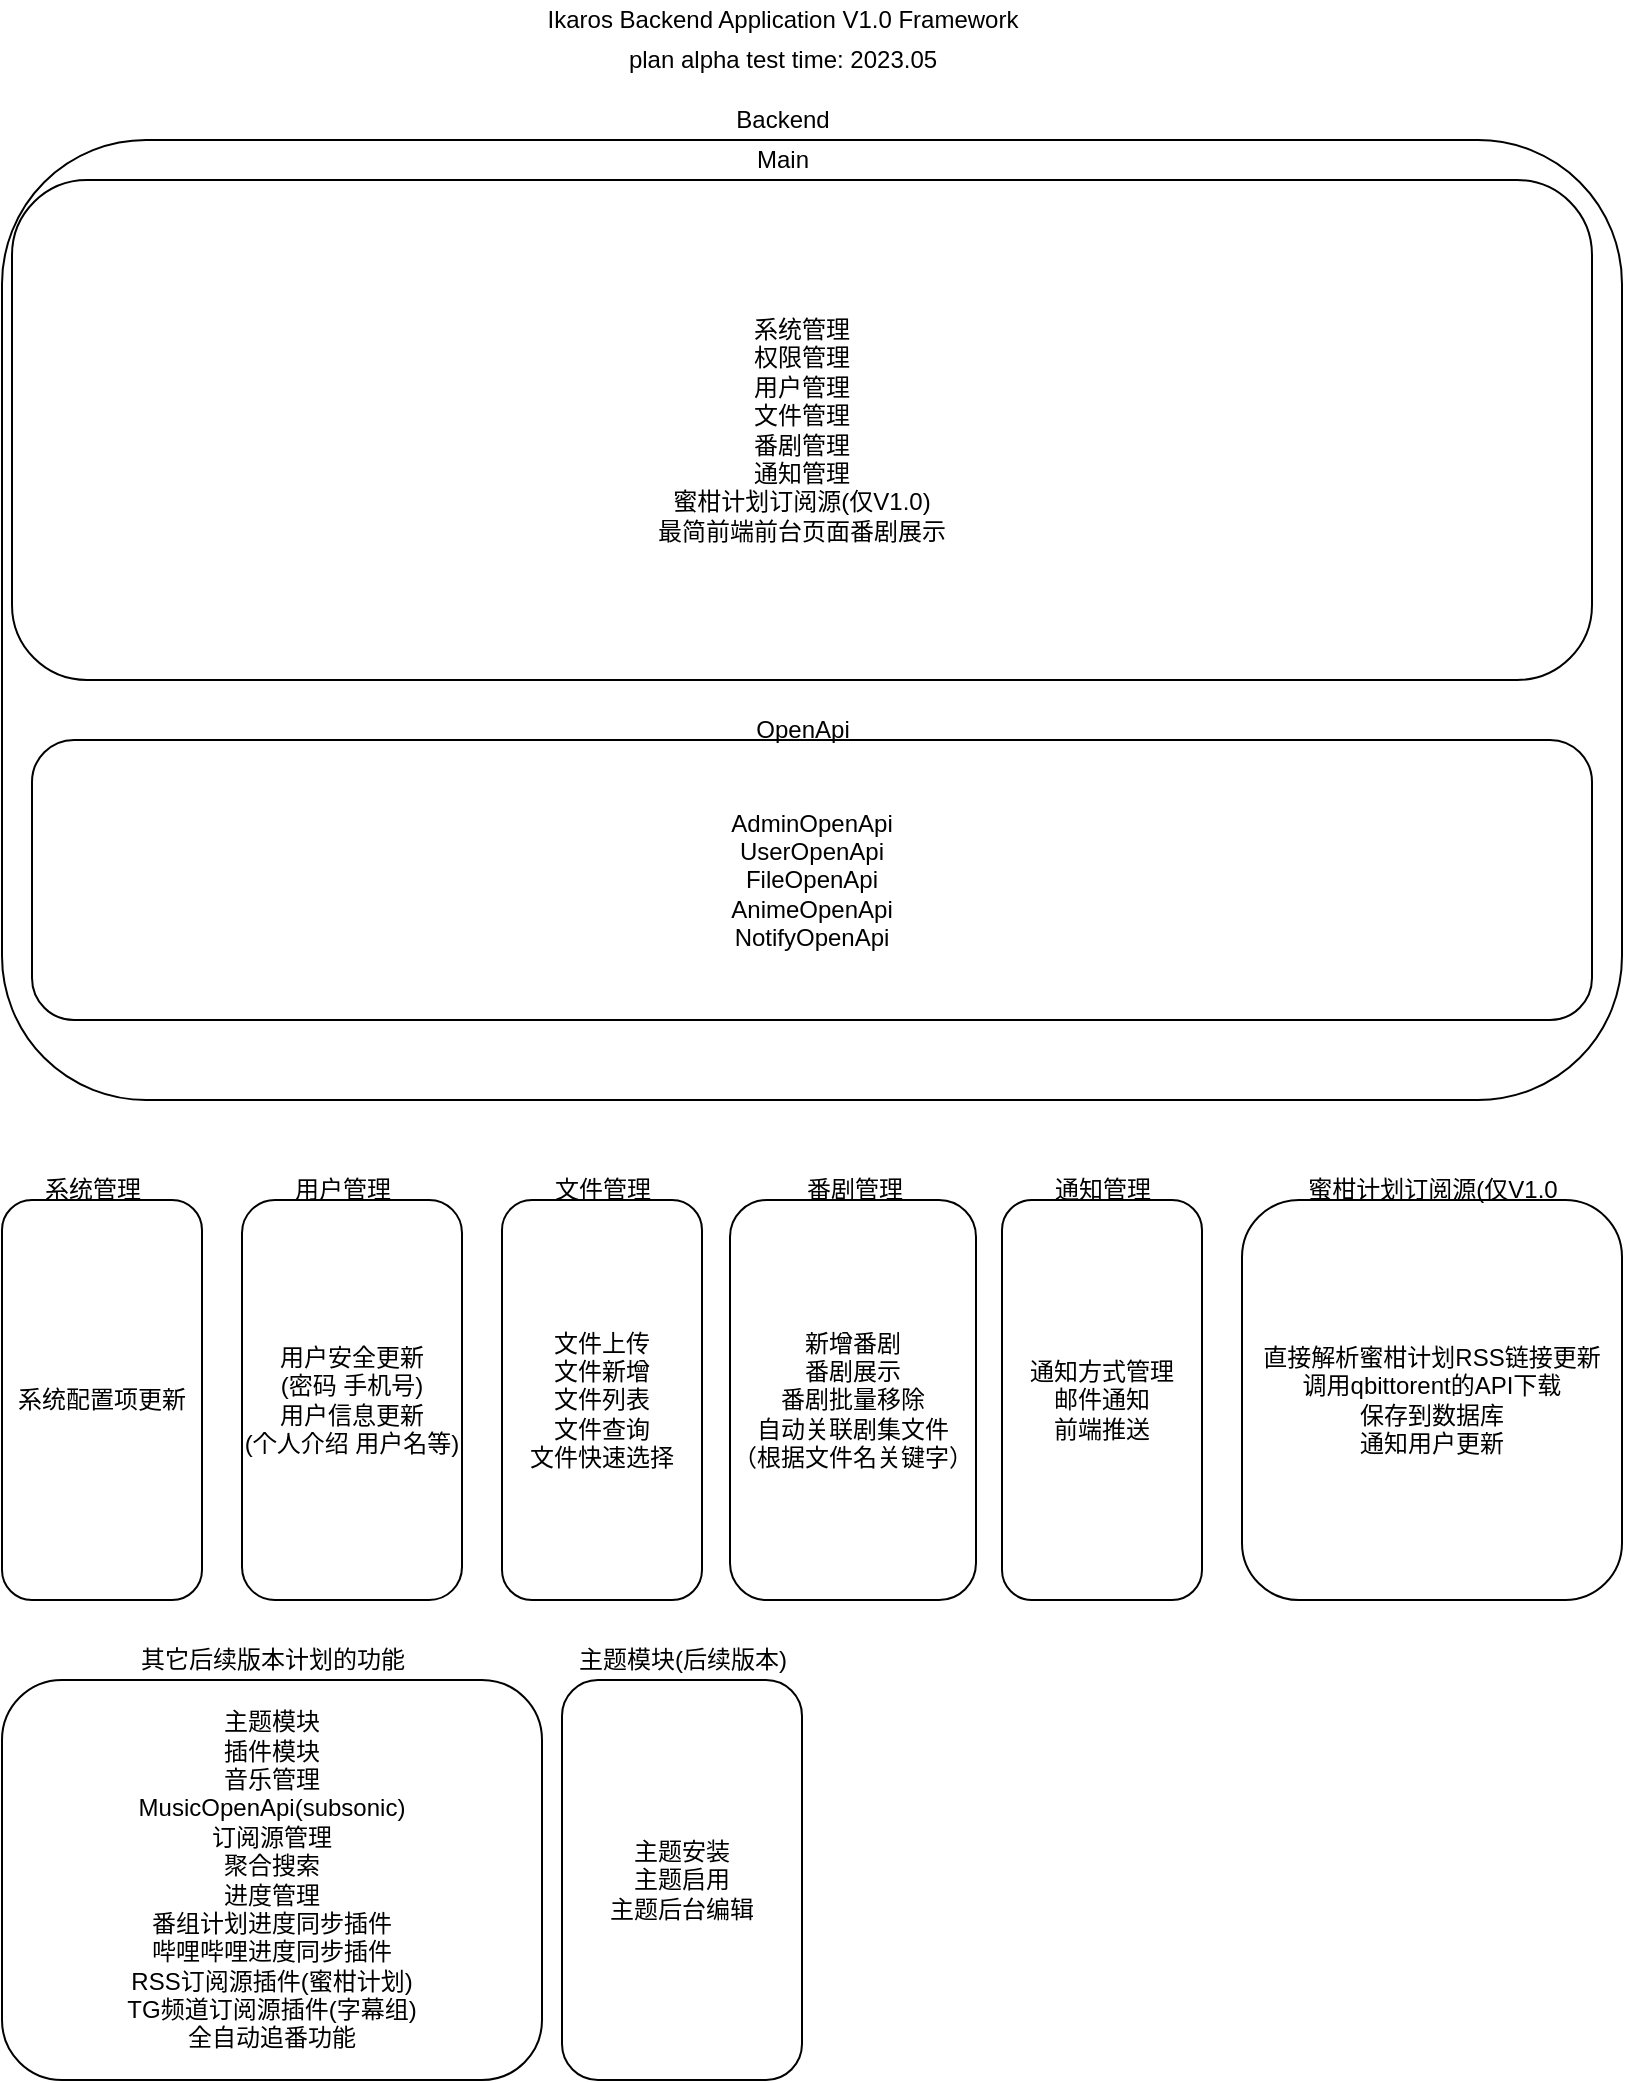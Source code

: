 <mxfile version="18.0.1" type="device"><diagram id="prtHgNgQTEPvFCAcTncT" name="Page-1"><mxGraphModel dx="1102" dy="865" grid="1" gridSize="10" guides="1" tooltips="1" connect="1" arrows="1" fold="1" page="1" pageScale="1" pageWidth="827" pageHeight="1169" math="0" shadow="0"><root><mxCell id="0"/><mxCell id="1" parent="0"/><mxCell id="sLk5ffb9F8vC9jH_mH-2-2" value="" style="rounded=1;whiteSpace=wrap;html=1;" parent="1" vertex="1"><mxGeometry x="5" y="70" width="810" height="480" as="geometry"/></mxCell><mxCell id="vGaDS2M9Z2AsG9GERI72-2" value="系统管理&lt;br&gt;权限管理&lt;br&gt;用户管理&lt;br&gt;文件管理&lt;br&gt;番剧管理&lt;br&gt;通知管理&lt;br&gt;蜜柑计划订阅源(仅V1.0)&lt;br&gt;最简前端前台页面番剧展示" style="rounded=1;whiteSpace=wrap;html=1;" parent="1" vertex="1"><mxGeometry x="10" y="90" width="790" height="250" as="geometry"/></mxCell><mxCell id="vGaDS2M9Z2AsG9GERI72-3" value="Ikaros Backend Application V1.0 Framework&lt;br&gt;" style="text;html=1;align=center;verticalAlign=middle;resizable=0;points=[];autosize=1;strokeColor=none;fillColor=none;" parent="1" vertex="1"><mxGeometry x="270" width="250" height="20" as="geometry"/></mxCell><mxCell id="vGaDS2M9Z2AsG9GERI72-4" value="主题安装&lt;br&gt;主题启用&lt;br&gt;主题后台编辑" style="rounded=1;whiteSpace=wrap;html=1;align=center;" parent="1" vertex="1"><mxGeometry x="285" y="840" width="120" height="200" as="geometry"/></mxCell><mxCell id="vGaDS2M9Z2AsG9GERI72-6" value="AdminOpenApi&lt;br&gt;UserOpenApi&lt;br&gt;FileOpenApi&lt;br&gt;AnimeOpenApi&lt;br&gt;NotifyOpenApi" style="rounded=1;whiteSpace=wrap;html=1;" parent="1" vertex="1"><mxGeometry x="20" y="370" width="780" height="140" as="geometry"/></mxCell><mxCell id="vGaDS2M9Z2AsG9GERI72-9" value="OpenApi" style="text;html=1;align=center;verticalAlign=middle;resizable=0;points=[];autosize=1;strokeColor=none;fillColor=none;" parent="1" vertex="1"><mxGeometry x="370" y="350" width="70" height="30" as="geometry"/></mxCell><mxCell id="sLk5ffb9F8vC9jH_mH-2-1" value="Backend" style="text;html=1;align=center;verticalAlign=middle;resizable=0;points=[];autosize=1;strokeColor=none;fillColor=none;" parent="1" vertex="1"><mxGeometry x="365" y="50" width="60" height="20" as="geometry"/></mxCell><mxCell id="sLk5ffb9F8vC9jH_mH-2-3" value="Main" style="text;html=1;align=center;verticalAlign=middle;resizable=0;points=[];autosize=1;strokeColor=none;fillColor=none;" parent="1" vertex="1"><mxGeometry x="375" y="70" width="40" height="20" as="geometry"/></mxCell><mxCell id="nirLQ4R0Rj416wmdazAe-1" value="文件上传&lt;br&gt;文件新增&lt;br&gt;文件列表&lt;br&gt;文件查询&lt;br&gt;文件快速选择" style="rounded=1;whiteSpace=wrap;html=1;" parent="1" vertex="1"><mxGeometry x="255" y="600" width="100" height="200" as="geometry"/></mxCell><mxCell id="nirLQ4R0Rj416wmdazAe-2" value="文件管理" style="text;html=1;align=center;verticalAlign=middle;resizable=0;points=[];autosize=1;strokeColor=none;fillColor=none;" parent="1" vertex="1"><mxGeometry x="275" y="585" width="60" height="20" as="geometry"/></mxCell><mxCell id="nirLQ4R0Rj416wmdazAe-5" value="其它后续版本计划的功能" style="text;html=1;align=center;verticalAlign=middle;resizable=0;points=[];autosize=1;strokeColor=none;fillColor=none;" parent="1" vertex="1"><mxGeometry x="65" y="820" width="150" height="20" as="geometry"/></mxCell><mxCell id="nirLQ4R0Rj416wmdazAe-6" value="主题模块&lt;br&gt;插件模块&lt;br&gt;音乐管理&lt;br&gt;MusicOpenApi(subsonic)&lt;br&gt;订阅源管理&lt;br&gt;聚合搜索&lt;br&gt;进度管理&lt;br&gt;番组计划进度同步插件&lt;br&gt;哔哩哔哩进度同步插件&lt;br&gt;RSS订阅源插件(蜜柑计划)&lt;br&gt;TG频道订阅源插件(字幕组)&lt;br&gt;全自动追番功能" style="rounded=1;whiteSpace=wrap;html=1;" parent="1" vertex="1"><mxGeometry x="5" y="840" width="270" height="200" as="geometry"/></mxCell><mxCell id="nirLQ4R0Rj416wmdazAe-7" value="plan alpha test time: 2023.05" style="text;html=1;align=center;verticalAlign=middle;resizable=0;points=[];autosize=1;strokeColor=none;fillColor=none;" parent="1" vertex="1"><mxGeometry x="310" y="20" width="170" height="20" as="geometry"/></mxCell><mxCell id="nirLQ4R0Rj416wmdazAe-9" value="系统配置项更新" style="rounded=1;whiteSpace=wrap;html=1;" parent="1" vertex="1"><mxGeometry x="5" y="600" width="100" height="200" as="geometry"/></mxCell><mxCell id="nirLQ4R0Rj416wmdazAe-10" value="系统管理" style="text;html=1;align=center;verticalAlign=middle;resizable=0;points=[];autosize=1;strokeColor=none;fillColor=none;" parent="1" vertex="1"><mxGeometry x="20" y="585" width="60" height="20" as="geometry"/></mxCell><mxCell id="nirLQ4R0Rj416wmdazAe-12" value="新增番剧&lt;br&gt;番剧展示&lt;br&gt;番剧批量移除&lt;br&gt;自动关联剧集文件&lt;br&gt;（根据文件名关键字）" style="rounded=1;whiteSpace=wrap;html=1;" parent="1" vertex="1"><mxGeometry x="369" y="600" width="123" height="200" as="geometry"/></mxCell><mxCell id="nirLQ4R0Rj416wmdazAe-13" value="番剧管理" style="text;html=1;align=center;verticalAlign=middle;resizable=0;points=[];autosize=1;strokeColor=none;fillColor=none;" parent="1" vertex="1"><mxGeometry x="400.5" y="585" width="60" height="20" as="geometry"/></mxCell><mxCell id="nirLQ4R0Rj416wmdazAe-14" value="主题模块(后续版本)" style="text;html=1;align=center;verticalAlign=middle;resizable=0;points=[];autosize=1;strokeColor=none;fillColor=none;" parent="1" vertex="1"><mxGeometry x="285" y="820" width="120" height="20" as="geometry"/></mxCell><mxCell id="nirLQ4R0Rj416wmdazAe-17" value="用户安全更新&lt;br&gt;(密码 手机号)&lt;br&gt;用户信息更新&lt;br&gt;(个人介绍 用户名等)" style="rounded=1;whiteSpace=wrap;html=1;" parent="1" vertex="1"><mxGeometry x="125" y="600" width="110" height="200" as="geometry"/></mxCell><mxCell id="nirLQ4R0Rj416wmdazAe-18" value="用户管理" style="text;html=1;align=center;verticalAlign=middle;resizable=0;points=[];autosize=1;strokeColor=none;fillColor=none;" parent="1" vertex="1"><mxGeometry x="145" y="585" width="60" height="20" as="geometry"/></mxCell><mxCell id="nirLQ4R0Rj416wmdazAe-19" value="通知方式管理&lt;br&gt;邮件通知&lt;br&gt;前端推送" style="rounded=1;whiteSpace=wrap;html=1;" parent="1" vertex="1"><mxGeometry x="505" y="600" width="100" height="200" as="geometry"/></mxCell><mxCell id="nirLQ4R0Rj416wmdazAe-20" value="通知管理" style="text;html=1;align=center;verticalAlign=middle;resizable=0;points=[];autosize=1;strokeColor=none;fillColor=none;" parent="1" vertex="1"><mxGeometry x="525" y="585" width="60" height="20" as="geometry"/></mxCell><mxCell id="nirLQ4R0Rj416wmdazAe-21" value="直接解析蜜柑计划RSS链接更新&lt;br&gt;调用qbittorent的API下载&lt;br&gt;保存到数据库&lt;br&gt;通知用户更新" style="rounded=1;whiteSpace=wrap;html=1;" parent="1" vertex="1"><mxGeometry x="625" y="600" width="190" height="200" as="geometry"/></mxCell><mxCell id="nirLQ4R0Rj416wmdazAe-22" value="&lt;span style=&quot;&quot;&gt;蜜柑计划订阅源(仅V1.0&lt;/span&gt;" style="text;html=1;align=center;verticalAlign=middle;resizable=0;points=[];autosize=1;strokeColor=none;fillColor=none;" parent="1" vertex="1"><mxGeometry x="650" y="585" width="140" height="20" as="geometry"/></mxCell></root></mxGraphModel></diagram></mxfile>
